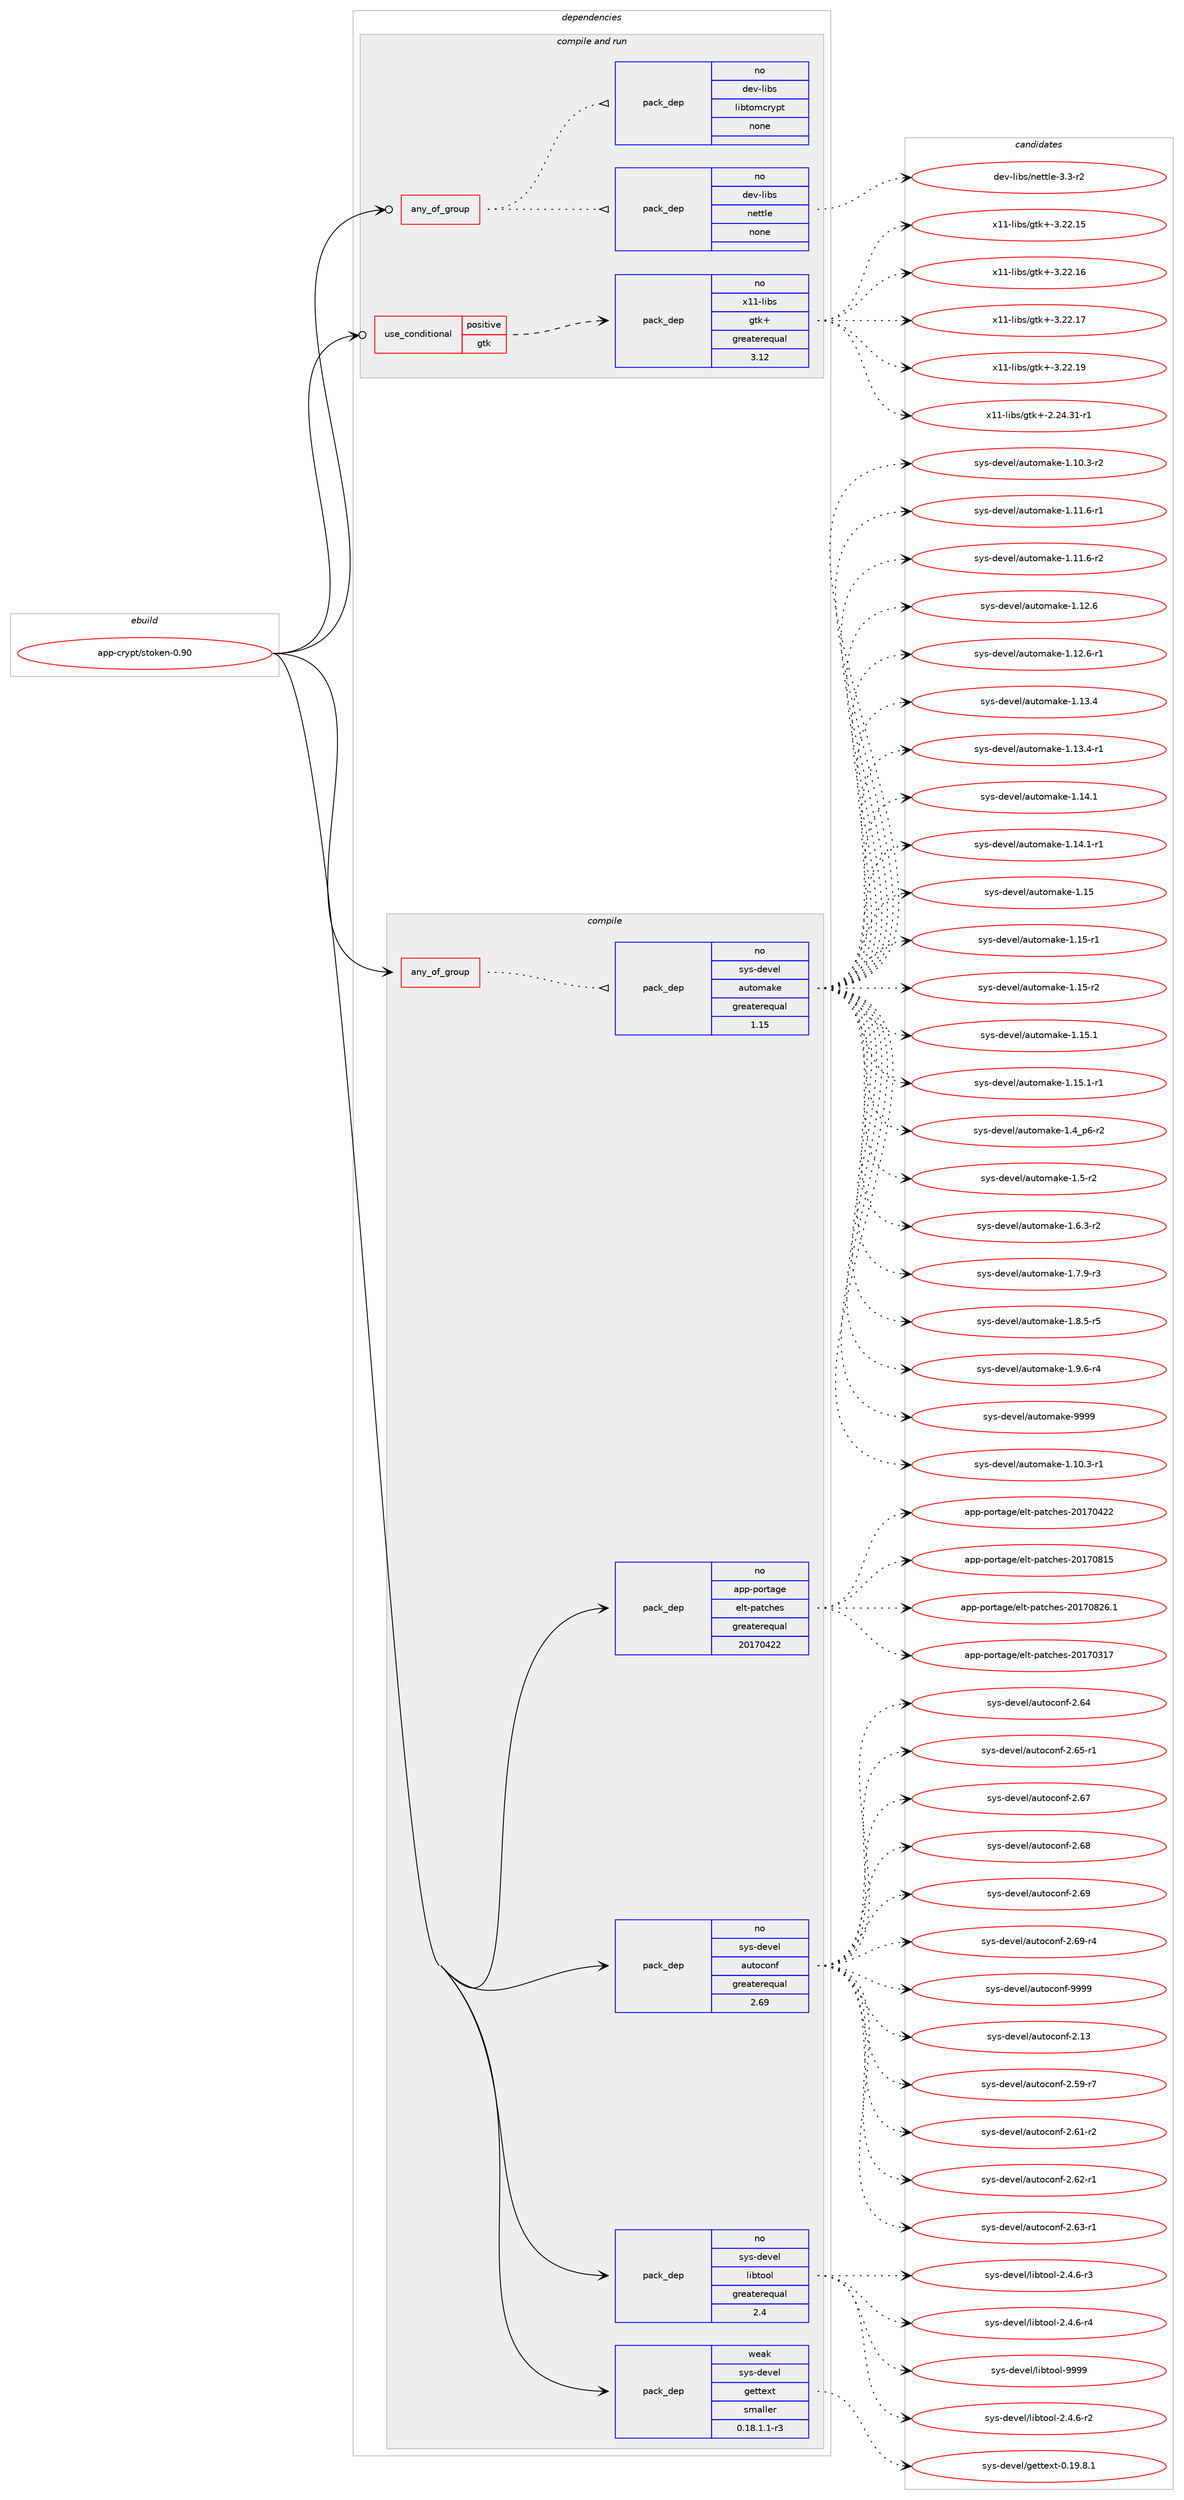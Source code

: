 digraph prolog {

# *************
# Graph options
# *************

newrank=true;
concentrate=true;
compound=true;
graph [rankdir=LR,fontname=Helvetica,fontsize=10,ranksep=1.5];#, ranksep=2.5, nodesep=0.2];
edge  [arrowhead=vee];
node  [fontname=Helvetica,fontsize=10];

# **********
# The ebuild
# **********

subgraph cluster_leftcol {
color=gray;
rank=same;
label=<<i>ebuild</i>>;
id [label="app-crypt/stoken-0.90", color=red, width=4, href="../app-crypt/stoken-0.90.svg"];
}

# ****************
# The dependencies
# ****************

subgraph cluster_midcol {
color=gray;
label=<<i>dependencies</i>>;
subgraph cluster_compile {
fillcolor="#eeeeee";
style=filled;
label=<<i>compile</i>>;
subgraph any285 {
dependency13961 [label=<<TABLE BORDER="0" CELLBORDER="1" CELLSPACING="0" CELLPADDING="4"><TR><TD CELLPADDING="10">any_of_group</TD></TR></TABLE>>, shape=none, color=red];subgraph pack10020 {
dependency13962 [label=<<TABLE BORDER="0" CELLBORDER="1" CELLSPACING="0" CELLPADDING="4" WIDTH="220"><TR><TD ROWSPAN="6" CELLPADDING="30">pack_dep</TD></TR><TR><TD WIDTH="110">no</TD></TR><TR><TD>sys-devel</TD></TR><TR><TD>automake</TD></TR><TR><TD>greaterequal</TD></TR><TR><TD>1.15</TD></TR></TABLE>>, shape=none, color=blue];
}
dependency13961:e -> dependency13962:w [weight=20,style="dotted",arrowhead="oinv"];
}
id:e -> dependency13961:w [weight=20,style="solid",arrowhead="vee"];
subgraph pack10021 {
dependency13963 [label=<<TABLE BORDER="0" CELLBORDER="1" CELLSPACING="0" CELLPADDING="4" WIDTH="220"><TR><TD ROWSPAN="6" CELLPADDING="30">pack_dep</TD></TR><TR><TD WIDTH="110">no</TD></TR><TR><TD>app-portage</TD></TR><TR><TD>elt-patches</TD></TR><TR><TD>greaterequal</TD></TR><TR><TD>20170422</TD></TR></TABLE>>, shape=none, color=blue];
}
id:e -> dependency13963:w [weight=20,style="solid",arrowhead="vee"];
subgraph pack10022 {
dependency13964 [label=<<TABLE BORDER="0" CELLBORDER="1" CELLSPACING="0" CELLPADDING="4" WIDTH="220"><TR><TD ROWSPAN="6" CELLPADDING="30">pack_dep</TD></TR><TR><TD WIDTH="110">no</TD></TR><TR><TD>sys-devel</TD></TR><TR><TD>autoconf</TD></TR><TR><TD>greaterequal</TD></TR><TR><TD>2.69</TD></TR></TABLE>>, shape=none, color=blue];
}
id:e -> dependency13964:w [weight=20,style="solid",arrowhead="vee"];
subgraph pack10023 {
dependency13965 [label=<<TABLE BORDER="0" CELLBORDER="1" CELLSPACING="0" CELLPADDING="4" WIDTH="220"><TR><TD ROWSPAN="6" CELLPADDING="30">pack_dep</TD></TR><TR><TD WIDTH="110">no</TD></TR><TR><TD>sys-devel</TD></TR><TR><TD>libtool</TD></TR><TR><TD>greaterequal</TD></TR><TR><TD>2.4</TD></TR></TABLE>>, shape=none, color=blue];
}
id:e -> dependency13965:w [weight=20,style="solid",arrowhead="vee"];
subgraph pack10024 {
dependency13966 [label=<<TABLE BORDER="0" CELLBORDER="1" CELLSPACING="0" CELLPADDING="4" WIDTH="220"><TR><TD ROWSPAN="6" CELLPADDING="30">pack_dep</TD></TR><TR><TD WIDTH="110">weak</TD></TR><TR><TD>sys-devel</TD></TR><TR><TD>gettext</TD></TR><TR><TD>smaller</TD></TR><TR><TD>0.18.1.1-r3</TD></TR></TABLE>>, shape=none, color=blue];
}
id:e -> dependency13966:w [weight=20,style="solid",arrowhead="vee"];
}
subgraph cluster_compileandrun {
fillcolor="#eeeeee";
style=filled;
label=<<i>compile and run</i>>;
subgraph any286 {
dependency13967 [label=<<TABLE BORDER="0" CELLBORDER="1" CELLSPACING="0" CELLPADDING="4"><TR><TD CELLPADDING="10">any_of_group</TD></TR></TABLE>>, shape=none, color=red];subgraph pack10025 {
dependency13968 [label=<<TABLE BORDER="0" CELLBORDER="1" CELLSPACING="0" CELLPADDING="4" WIDTH="220"><TR><TD ROWSPAN="6" CELLPADDING="30">pack_dep</TD></TR><TR><TD WIDTH="110">no</TD></TR><TR><TD>dev-libs</TD></TR><TR><TD>nettle</TD></TR><TR><TD>none</TD></TR><TR><TD></TD></TR></TABLE>>, shape=none, color=blue];
}
dependency13967:e -> dependency13968:w [weight=20,style="dotted",arrowhead="oinv"];
subgraph pack10026 {
dependency13969 [label=<<TABLE BORDER="0" CELLBORDER="1" CELLSPACING="0" CELLPADDING="4" WIDTH="220"><TR><TD ROWSPAN="6" CELLPADDING="30">pack_dep</TD></TR><TR><TD WIDTH="110">no</TD></TR><TR><TD>dev-libs</TD></TR><TR><TD>libtomcrypt</TD></TR><TR><TD>none</TD></TR><TR><TD></TD></TR></TABLE>>, shape=none, color=blue];
}
dependency13967:e -> dependency13969:w [weight=20,style="dotted",arrowhead="oinv"];
}
id:e -> dependency13967:w [weight=20,style="solid",arrowhead="odotvee"];
subgraph cond3652 {
dependency13970 [label=<<TABLE BORDER="0" CELLBORDER="1" CELLSPACING="0" CELLPADDING="4"><TR><TD ROWSPAN="3" CELLPADDING="10">use_conditional</TD></TR><TR><TD>positive</TD></TR><TR><TD>gtk</TD></TR></TABLE>>, shape=none, color=red];
subgraph pack10027 {
dependency13971 [label=<<TABLE BORDER="0" CELLBORDER="1" CELLSPACING="0" CELLPADDING="4" WIDTH="220"><TR><TD ROWSPAN="6" CELLPADDING="30">pack_dep</TD></TR><TR><TD WIDTH="110">no</TD></TR><TR><TD>x11-libs</TD></TR><TR><TD>gtk+</TD></TR><TR><TD>greaterequal</TD></TR><TR><TD>3.12</TD></TR></TABLE>>, shape=none, color=blue];
}
dependency13970:e -> dependency13971:w [weight=20,style="dashed",arrowhead="vee"];
}
id:e -> dependency13970:w [weight=20,style="solid",arrowhead="odotvee"];
}
subgraph cluster_run {
fillcolor="#eeeeee";
style=filled;
label=<<i>run</i>>;
}
}

# **************
# The candidates
# **************

subgraph cluster_choices {
rank=same;
color=gray;
label=<<i>candidates</i>>;

subgraph choice10020 {
color=black;
nodesep=1;
choice11512111545100101118101108479711711611110997107101454946494846514511449 [label="sys-devel/automake-1.10.3-r1", color=red, width=4,href="../sys-devel/automake-1.10.3-r1.svg"];
choice11512111545100101118101108479711711611110997107101454946494846514511450 [label="sys-devel/automake-1.10.3-r2", color=red, width=4,href="../sys-devel/automake-1.10.3-r2.svg"];
choice11512111545100101118101108479711711611110997107101454946494946544511449 [label="sys-devel/automake-1.11.6-r1", color=red, width=4,href="../sys-devel/automake-1.11.6-r1.svg"];
choice11512111545100101118101108479711711611110997107101454946494946544511450 [label="sys-devel/automake-1.11.6-r2", color=red, width=4,href="../sys-devel/automake-1.11.6-r2.svg"];
choice1151211154510010111810110847971171161111099710710145494649504654 [label="sys-devel/automake-1.12.6", color=red, width=4,href="../sys-devel/automake-1.12.6.svg"];
choice11512111545100101118101108479711711611110997107101454946495046544511449 [label="sys-devel/automake-1.12.6-r1", color=red, width=4,href="../sys-devel/automake-1.12.6-r1.svg"];
choice1151211154510010111810110847971171161111099710710145494649514652 [label="sys-devel/automake-1.13.4", color=red, width=4,href="../sys-devel/automake-1.13.4.svg"];
choice11512111545100101118101108479711711611110997107101454946495146524511449 [label="sys-devel/automake-1.13.4-r1", color=red, width=4,href="../sys-devel/automake-1.13.4-r1.svg"];
choice1151211154510010111810110847971171161111099710710145494649524649 [label="sys-devel/automake-1.14.1", color=red, width=4,href="../sys-devel/automake-1.14.1.svg"];
choice11512111545100101118101108479711711611110997107101454946495246494511449 [label="sys-devel/automake-1.14.1-r1", color=red, width=4,href="../sys-devel/automake-1.14.1-r1.svg"];
choice115121115451001011181011084797117116111109971071014549464953 [label="sys-devel/automake-1.15", color=red, width=4,href="../sys-devel/automake-1.15.svg"];
choice1151211154510010111810110847971171161111099710710145494649534511449 [label="sys-devel/automake-1.15-r1", color=red, width=4,href="../sys-devel/automake-1.15-r1.svg"];
choice1151211154510010111810110847971171161111099710710145494649534511450 [label="sys-devel/automake-1.15-r2", color=red, width=4,href="../sys-devel/automake-1.15-r2.svg"];
choice1151211154510010111810110847971171161111099710710145494649534649 [label="sys-devel/automake-1.15.1", color=red, width=4,href="../sys-devel/automake-1.15.1.svg"];
choice11512111545100101118101108479711711611110997107101454946495346494511449 [label="sys-devel/automake-1.15.1-r1", color=red, width=4,href="../sys-devel/automake-1.15.1-r1.svg"];
choice115121115451001011181011084797117116111109971071014549465295112544511450 [label="sys-devel/automake-1.4_p6-r2", color=red, width=4,href="../sys-devel/automake-1.4_p6-r2.svg"];
choice11512111545100101118101108479711711611110997107101454946534511450 [label="sys-devel/automake-1.5-r2", color=red, width=4,href="../sys-devel/automake-1.5-r2.svg"];
choice115121115451001011181011084797117116111109971071014549465446514511450 [label="sys-devel/automake-1.6.3-r2", color=red, width=4,href="../sys-devel/automake-1.6.3-r2.svg"];
choice115121115451001011181011084797117116111109971071014549465546574511451 [label="sys-devel/automake-1.7.9-r3", color=red, width=4,href="../sys-devel/automake-1.7.9-r3.svg"];
choice115121115451001011181011084797117116111109971071014549465646534511453 [label="sys-devel/automake-1.8.5-r5", color=red, width=4,href="../sys-devel/automake-1.8.5-r5.svg"];
choice115121115451001011181011084797117116111109971071014549465746544511452 [label="sys-devel/automake-1.9.6-r4", color=red, width=4,href="../sys-devel/automake-1.9.6-r4.svg"];
choice115121115451001011181011084797117116111109971071014557575757 [label="sys-devel/automake-9999", color=red, width=4,href="../sys-devel/automake-9999.svg"];
dependency13962:e -> choice11512111545100101118101108479711711611110997107101454946494846514511449:w [style=dotted,weight="100"];
dependency13962:e -> choice11512111545100101118101108479711711611110997107101454946494846514511450:w [style=dotted,weight="100"];
dependency13962:e -> choice11512111545100101118101108479711711611110997107101454946494946544511449:w [style=dotted,weight="100"];
dependency13962:e -> choice11512111545100101118101108479711711611110997107101454946494946544511450:w [style=dotted,weight="100"];
dependency13962:e -> choice1151211154510010111810110847971171161111099710710145494649504654:w [style=dotted,weight="100"];
dependency13962:e -> choice11512111545100101118101108479711711611110997107101454946495046544511449:w [style=dotted,weight="100"];
dependency13962:e -> choice1151211154510010111810110847971171161111099710710145494649514652:w [style=dotted,weight="100"];
dependency13962:e -> choice11512111545100101118101108479711711611110997107101454946495146524511449:w [style=dotted,weight="100"];
dependency13962:e -> choice1151211154510010111810110847971171161111099710710145494649524649:w [style=dotted,weight="100"];
dependency13962:e -> choice11512111545100101118101108479711711611110997107101454946495246494511449:w [style=dotted,weight="100"];
dependency13962:e -> choice115121115451001011181011084797117116111109971071014549464953:w [style=dotted,weight="100"];
dependency13962:e -> choice1151211154510010111810110847971171161111099710710145494649534511449:w [style=dotted,weight="100"];
dependency13962:e -> choice1151211154510010111810110847971171161111099710710145494649534511450:w [style=dotted,weight="100"];
dependency13962:e -> choice1151211154510010111810110847971171161111099710710145494649534649:w [style=dotted,weight="100"];
dependency13962:e -> choice11512111545100101118101108479711711611110997107101454946495346494511449:w [style=dotted,weight="100"];
dependency13962:e -> choice115121115451001011181011084797117116111109971071014549465295112544511450:w [style=dotted,weight="100"];
dependency13962:e -> choice11512111545100101118101108479711711611110997107101454946534511450:w [style=dotted,weight="100"];
dependency13962:e -> choice115121115451001011181011084797117116111109971071014549465446514511450:w [style=dotted,weight="100"];
dependency13962:e -> choice115121115451001011181011084797117116111109971071014549465546574511451:w [style=dotted,weight="100"];
dependency13962:e -> choice115121115451001011181011084797117116111109971071014549465646534511453:w [style=dotted,weight="100"];
dependency13962:e -> choice115121115451001011181011084797117116111109971071014549465746544511452:w [style=dotted,weight="100"];
dependency13962:e -> choice115121115451001011181011084797117116111109971071014557575757:w [style=dotted,weight="100"];
}
subgraph choice10021 {
color=black;
nodesep=1;
choice97112112451121111141169710310147101108116451129711699104101115455048495548514955 [label="app-portage/elt-patches-20170317", color=red, width=4,href="../app-portage/elt-patches-20170317.svg"];
choice97112112451121111141169710310147101108116451129711699104101115455048495548525050 [label="app-portage/elt-patches-20170422", color=red, width=4,href="../app-portage/elt-patches-20170422.svg"];
choice97112112451121111141169710310147101108116451129711699104101115455048495548564953 [label="app-portage/elt-patches-20170815", color=red, width=4,href="../app-portage/elt-patches-20170815.svg"];
choice971121124511211111411697103101471011081164511297116991041011154550484955485650544649 [label="app-portage/elt-patches-20170826.1", color=red, width=4,href="../app-portage/elt-patches-20170826.1.svg"];
dependency13963:e -> choice97112112451121111141169710310147101108116451129711699104101115455048495548514955:w [style=dotted,weight="100"];
dependency13963:e -> choice97112112451121111141169710310147101108116451129711699104101115455048495548525050:w [style=dotted,weight="100"];
dependency13963:e -> choice97112112451121111141169710310147101108116451129711699104101115455048495548564953:w [style=dotted,weight="100"];
dependency13963:e -> choice971121124511211111411697103101471011081164511297116991041011154550484955485650544649:w [style=dotted,weight="100"];
}
subgraph choice10022 {
color=black;
nodesep=1;
choice115121115451001011181011084797117116111991111101024550464951 [label="sys-devel/autoconf-2.13", color=red, width=4,href="../sys-devel/autoconf-2.13.svg"];
choice1151211154510010111810110847971171161119911111010245504653574511455 [label="sys-devel/autoconf-2.59-r7", color=red, width=4,href="../sys-devel/autoconf-2.59-r7.svg"];
choice1151211154510010111810110847971171161119911111010245504654494511450 [label="sys-devel/autoconf-2.61-r2", color=red, width=4,href="../sys-devel/autoconf-2.61-r2.svg"];
choice1151211154510010111810110847971171161119911111010245504654504511449 [label="sys-devel/autoconf-2.62-r1", color=red, width=4,href="../sys-devel/autoconf-2.62-r1.svg"];
choice1151211154510010111810110847971171161119911111010245504654514511449 [label="sys-devel/autoconf-2.63-r1", color=red, width=4,href="../sys-devel/autoconf-2.63-r1.svg"];
choice115121115451001011181011084797117116111991111101024550465452 [label="sys-devel/autoconf-2.64", color=red, width=4,href="../sys-devel/autoconf-2.64.svg"];
choice1151211154510010111810110847971171161119911111010245504654534511449 [label="sys-devel/autoconf-2.65-r1", color=red, width=4,href="../sys-devel/autoconf-2.65-r1.svg"];
choice115121115451001011181011084797117116111991111101024550465455 [label="sys-devel/autoconf-2.67", color=red, width=4,href="../sys-devel/autoconf-2.67.svg"];
choice115121115451001011181011084797117116111991111101024550465456 [label="sys-devel/autoconf-2.68", color=red, width=4,href="../sys-devel/autoconf-2.68.svg"];
choice115121115451001011181011084797117116111991111101024550465457 [label="sys-devel/autoconf-2.69", color=red, width=4,href="../sys-devel/autoconf-2.69.svg"];
choice1151211154510010111810110847971171161119911111010245504654574511452 [label="sys-devel/autoconf-2.69-r4", color=red, width=4,href="../sys-devel/autoconf-2.69-r4.svg"];
choice115121115451001011181011084797117116111991111101024557575757 [label="sys-devel/autoconf-9999", color=red, width=4,href="../sys-devel/autoconf-9999.svg"];
dependency13964:e -> choice115121115451001011181011084797117116111991111101024550464951:w [style=dotted,weight="100"];
dependency13964:e -> choice1151211154510010111810110847971171161119911111010245504653574511455:w [style=dotted,weight="100"];
dependency13964:e -> choice1151211154510010111810110847971171161119911111010245504654494511450:w [style=dotted,weight="100"];
dependency13964:e -> choice1151211154510010111810110847971171161119911111010245504654504511449:w [style=dotted,weight="100"];
dependency13964:e -> choice1151211154510010111810110847971171161119911111010245504654514511449:w [style=dotted,weight="100"];
dependency13964:e -> choice115121115451001011181011084797117116111991111101024550465452:w [style=dotted,weight="100"];
dependency13964:e -> choice1151211154510010111810110847971171161119911111010245504654534511449:w [style=dotted,weight="100"];
dependency13964:e -> choice115121115451001011181011084797117116111991111101024550465455:w [style=dotted,weight="100"];
dependency13964:e -> choice115121115451001011181011084797117116111991111101024550465456:w [style=dotted,weight="100"];
dependency13964:e -> choice115121115451001011181011084797117116111991111101024550465457:w [style=dotted,weight="100"];
dependency13964:e -> choice1151211154510010111810110847971171161119911111010245504654574511452:w [style=dotted,weight="100"];
dependency13964:e -> choice115121115451001011181011084797117116111991111101024557575757:w [style=dotted,weight="100"];
}
subgraph choice10023 {
color=black;
nodesep=1;
choice1151211154510010111810110847108105981161111111084550465246544511450 [label="sys-devel/libtool-2.4.6-r2", color=red, width=4,href="../sys-devel/libtool-2.4.6-r2.svg"];
choice1151211154510010111810110847108105981161111111084550465246544511451 [label="sys-devel/libtool-2.4.6-r3", color=red, width=4,href="../sys-devel/libtool-2.4.6-r3.svg"];
choice1151211154510010111810110847108105981161111111084550465246544511452 [label="sys-devel/libtool-2.4.6-r4", color=red, width=4,href="../sys-devel/libtool-2.4.6-r4.svg"];
choice1151211154510010111810110847108105981161111111084557575757 [label="sys-devel/libtool-9999", color=red, width=4,href="../sys-devel/libtool-9999.svg"];
dependency13965:e -> choice1151211154510010111810110847108105981161111111084550465246544511450:w [style=dotted,weight="100"];
dependency13965:e -> choice1151211154510010111810110847108105981161111111084550465246544511451:w [style=dotted,weight="100"];
dependency13965:e -> choice1151211154510010111810110847108105981161111111084550465246544511452:w [style=dotted,weight="100"];
dependency13965:e -> choice1151211154510010111810110847108105981161111111084557575757:w [style=dotted,weight="100"];
}
subgraph choice10024 {
color=black;
nodesep=1;
choice1151211154510010111810110847103101116116101120116454846495746564649 [label="sys-devel/gettext-0.19.8.1", color=red, width=4,href="../sys-devel/gettext-0.19.8.1.svg"];
dependency13966:e -> choice1151211154510010111810110847103101116116101120116454846495746564649:w [style=dotted,weight="100"];
}
subgraph choice10025 {
color=black;
nodesep=1;
choice100101118451081059811547110101116116108101455146514511450 [label="dev-libs/nettle-3.3-r2", color=red, width=4,href="../dev-libs/nettle-3.3-r2.svg"];
dependency13968:e -> choice100101118451081059811547110101116116108101455146514511450:w [style=dotted,weight="100"];
}
subgraph choice10026 {
color=black;
nodesep=1;
}
subgraph choice10027 {
color=black;
nodesep=1;
choice12049494510810598115471031161074345504650524651494511449 [label="x11-libs/gtk+-2.24.31-r1", color=red, width=4,href="../x11-libs/gtk+-2.24.31-r1.svg"];
choice1204949451081059811547103116107434551465050464953 [label="x11-libs/gtk+-3.22.15", color=red, width=4,href="../x11-libs/gtk+-3.22.15.svg"];
choice1204949451081059811547103116107434551465050464954 [label="x11-libs/gtk+-3.22.16", color=red, width=4,href="../x11-libs/gtk+-3.22.16.svg"];
choice1204949451081059811547103116107434551465050464955 [label="x11-libs/gtk+-3.22.17", color=red, width=4,href="../x11-libs/gtk+-3.22.17.svg"];
choice1204949451081059811547103116107434551465050464957 [label="x11-libs/gtk+-3.22.19", color=red, width=4,href="../x11-libs/gtk+-3.22.19.svg"];
dependency13971:e -> choice12049494510810598115471031161074345504650524651494511449:w [style=dotted,weight="100"];
dependency13971:e -> choice1204949451081059811547103116107434551465050464953:w [style=dotted,weight="100"];
dependency13971:e -> choice1204949451081059811547103116107434551465050464954:w [style=dotted,weight="100"];
dependency13971:e -> choice1204949451081059811547103116107434551465050464955:w [style=dotted,weight="100"];
dependency13971:e -> choice1204949451081059811547103116107434551465050464957:w [style=dotted,weight="100"];
}
}

}

